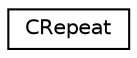 digraph "Graphical Class Hierarchy"
{
 // LATEX_PDF_SIZE
  edge [fontname="Helvetica",fontsize="10",labelfontname="Helvetica",labelfontsize="10"];
  node [fontname="Helvetica",fontsize="10",shape=record];
  rankdir="LR";
  Node0 [label="CRepeat",height=0.2,width=0.4,color="black", fillcolor="white", style="filled",URL="$classCRepeat.html",tooltip=" "];
}
